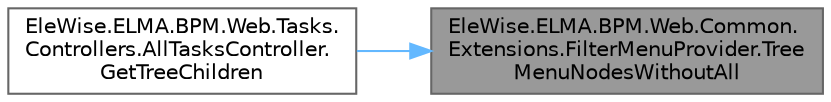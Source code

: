 digraph "EleWise.ELMA.BPM.Web.Common.Extensions.FilterMenuProvider.TreeMenuNodesWithoutAll"
{
 // LATEX_PDF_SIZE
  bgcolor="transparent";
  edge [fontname=Helvetica,fontsize=10,labelfontname=Helvetica,labelfontsize=10];
  node [fontname=Helvetica,fontsize=10,shape=box,height=0.2,width=0.4];
  rankdir="RL";
  Node1 [id="Node000001",label="EleWise.ELMA.BPM.Web.Common.\lExtensions.FilterMenuProvider.Tree\lMenuNodesWithoutAll",height=0.2,width=0.4,color="gray40", fillcolor="grey60", style="filled", fontcolor="black",tooltip=" "];
  Node1 -> Node2 [id="edge1_Node000001_Node000002",dir="back",color="steelblue1",style="solid",tooltip=" "];
  Node2 [id="Node000002",label="EleWise.ELMA.BPM.Web.Tasks.\lControllers.AllTasksController.\lGetTreeChildren",height=0.2,width=0.4,color="grey40", fillcolor="white", style="filled",URL="$class_ele_wise_1_1_e_l_m_a_1_1_b_p_m_1_1_web_1_1_tasks_1_1_controllers_1_1_all_tasks_controller.html#ae934fff3f3c6de1557e70c1760f651ac",tooltip=" "];
}

